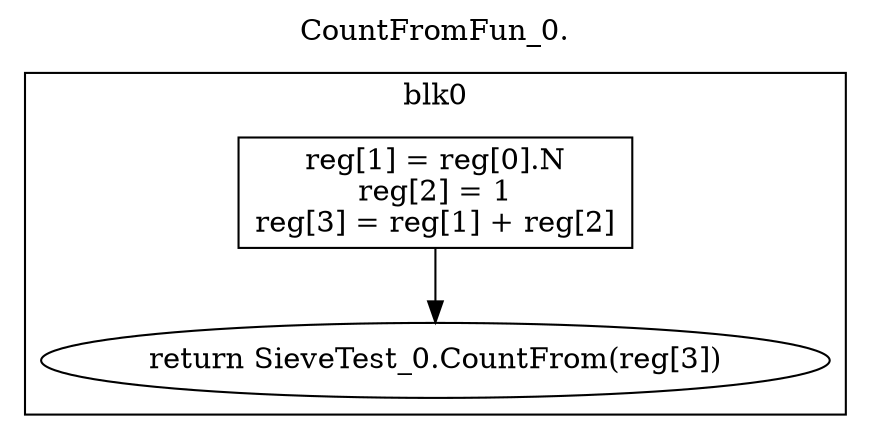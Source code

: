 digraph {
  rankdir=TB;
  b0_l0 -> b0_ret
  b0_l0 [label="reg[1] = reg[0].N\nreg[2] = 1\nreg[3] = reg[1] + reg[2]\n", shape=box]
  b0_ret [label="return SieveTest_0.CountFrom(reg[3])"]
  subgraph cluster_b0 {
    label = "blk0";
    b0_l0;
    b0_ret;
  }
  labelloc="t"
  label="CountFromFun_0."
}